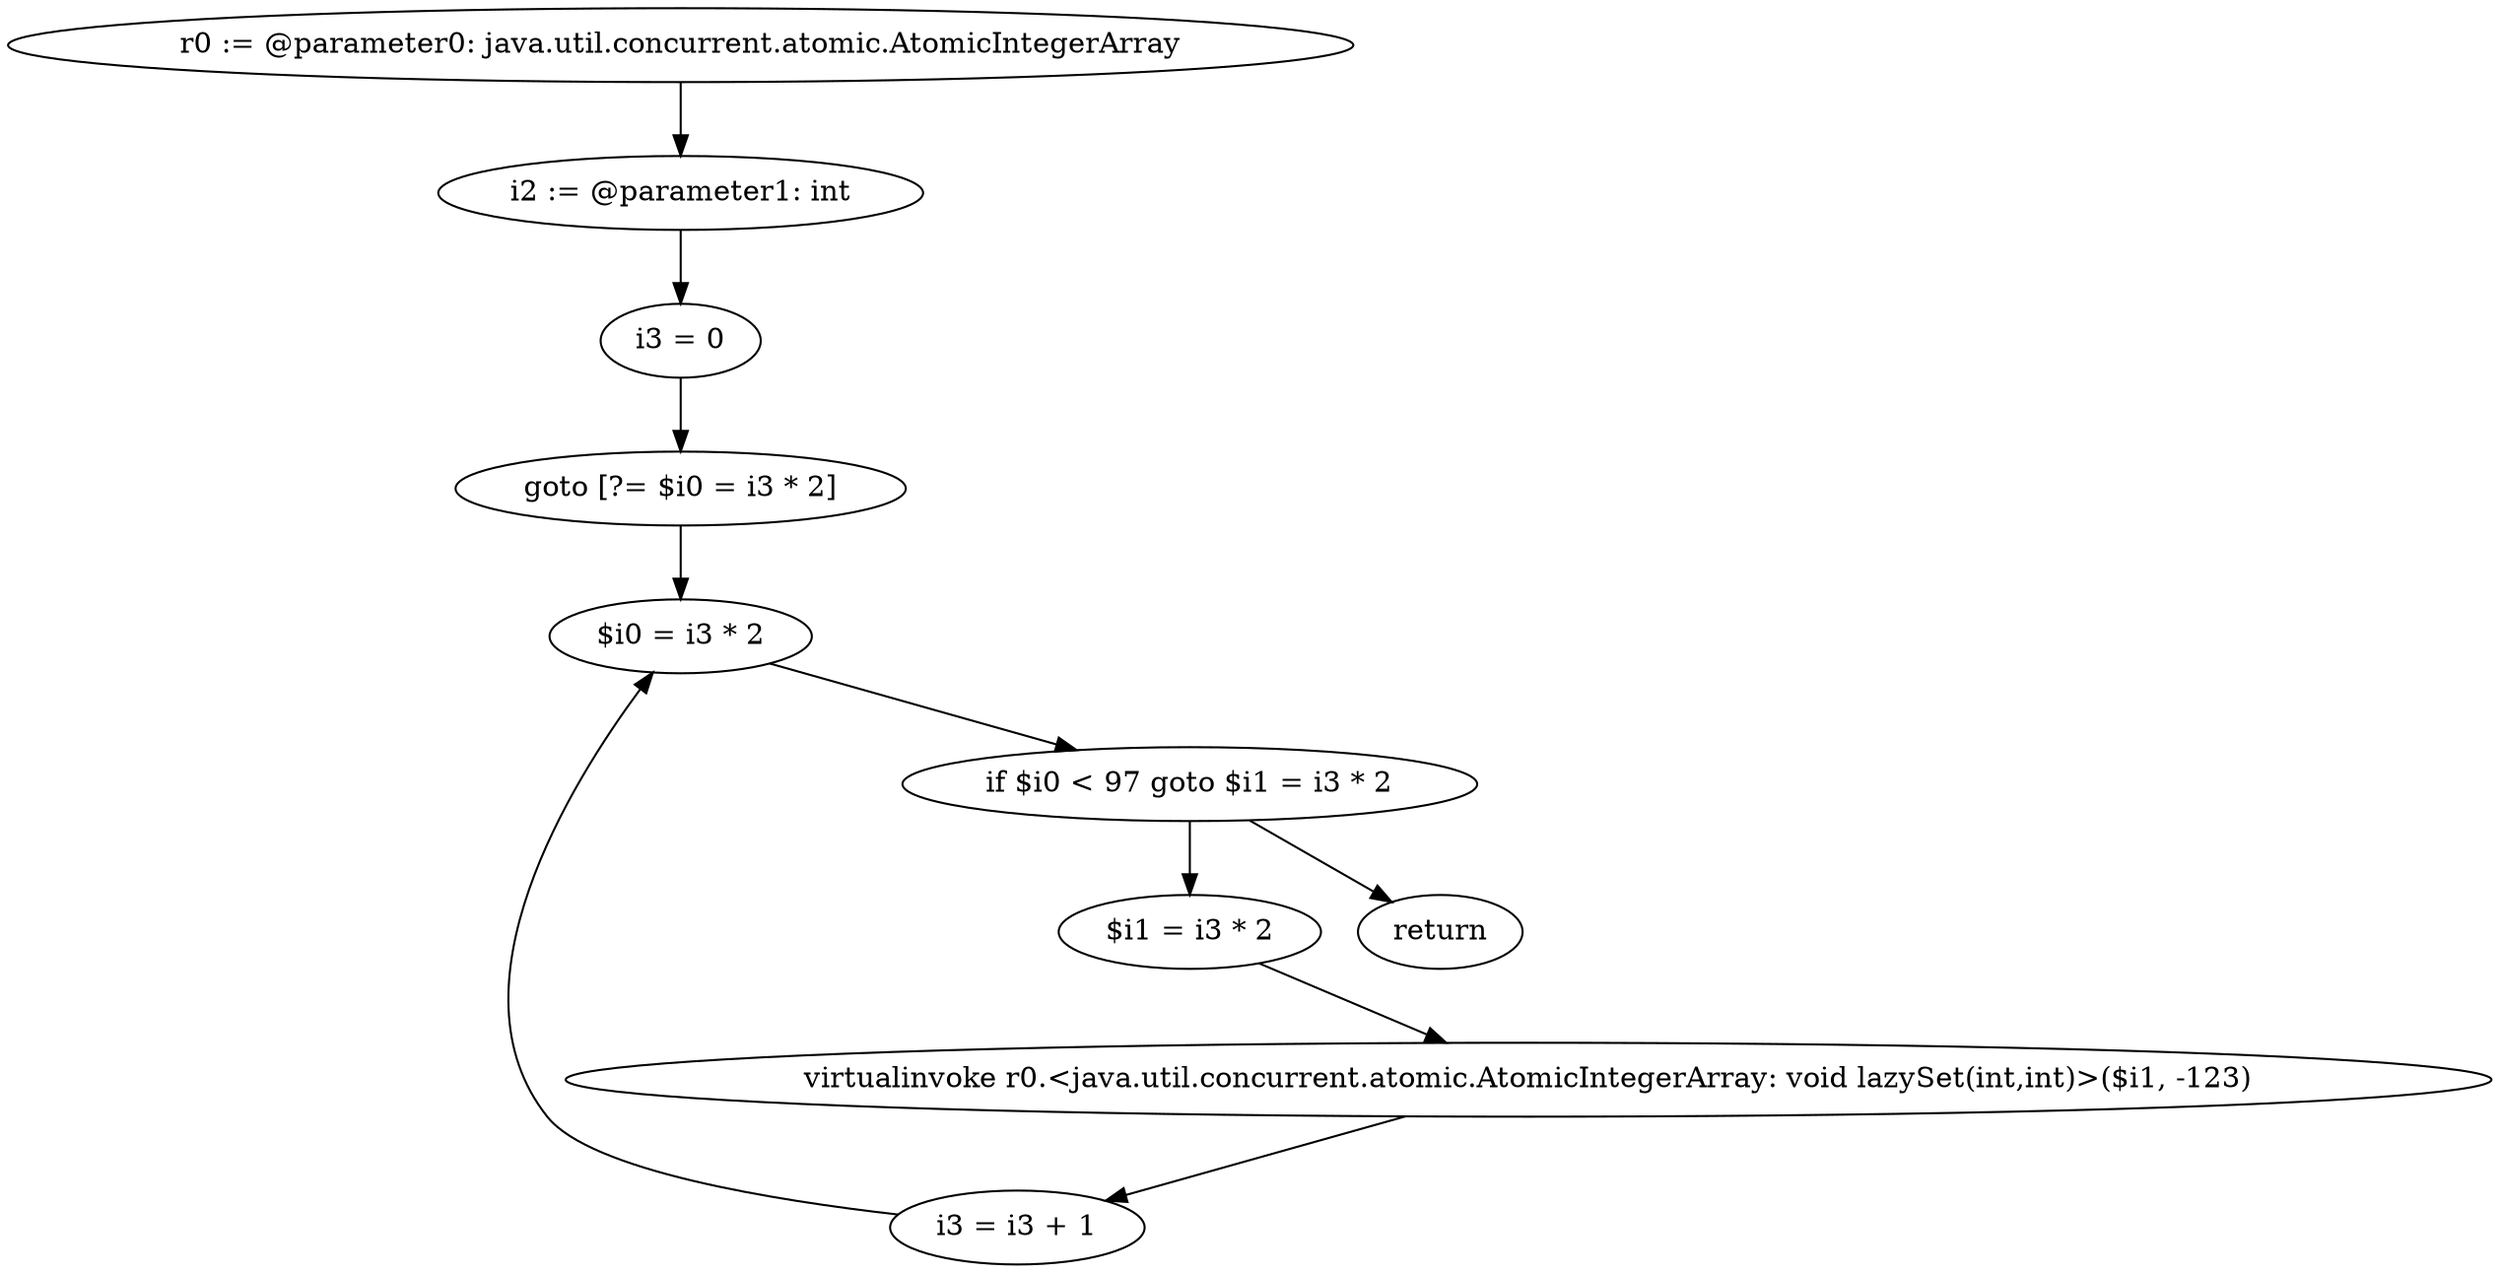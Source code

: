 digraph "unitGraph" {
    "r0 := @parameter0: java.util.concurrent.atomic.AtomicIntegerArray"
    "i2 := @parameter1: int"
    "i3 = 0"
    "goto [?= $i0 = i3 * 2]"
    "$i1 = i3 * 2"
    "virtualinvoke r0.<java.util.concurrent.atomic.AtomicIntegerArray: void lazySet(int,int)>($i1, -123)"
    "i3 = i3 + 1"
    "$i0 = i3 * 2"
    "if $i0 < 97 goto $i1 = i3 * 2"
    "return"
    "r0 := @parameter0: java.util.concurrent.atomic.AtomicIntegerArray"->"i2 := @parameter1: int";
    "i2 := @parameter1: int"->"i3 = 0";
    "i3 = 0"->"goto [?= $i0 = i3 * 2]";
    "goto [?= $i0 = i3 * 2]"->"$i0 = i3 * 2";
    "$i1 = i3 * 2"->"virtualinvoke r0.<java.util.concurrent.atomic.AtomicIntegerArray: void lazySet(int,int)>($i1, -123)";
    "virtualinvoke r0.<java.util.concurrent.atomic.AtomicIntegerArray: void lazySet(int,int)>($i1, -123)"->"i3 = i3 + 1";
    "i3 = i3 + 1"->"$i0 = i3 * 2";
    "$i0 = i3 * 2"->"if $i0 < 97 goto $i1 = i3 * 2";
    "if $i0 < 97 goto $i1 = i3 * 2"->"return";
    "if $i0 < 97 goto $i1 = i3 * 2"->"$i1 = i3 * 2";
}
